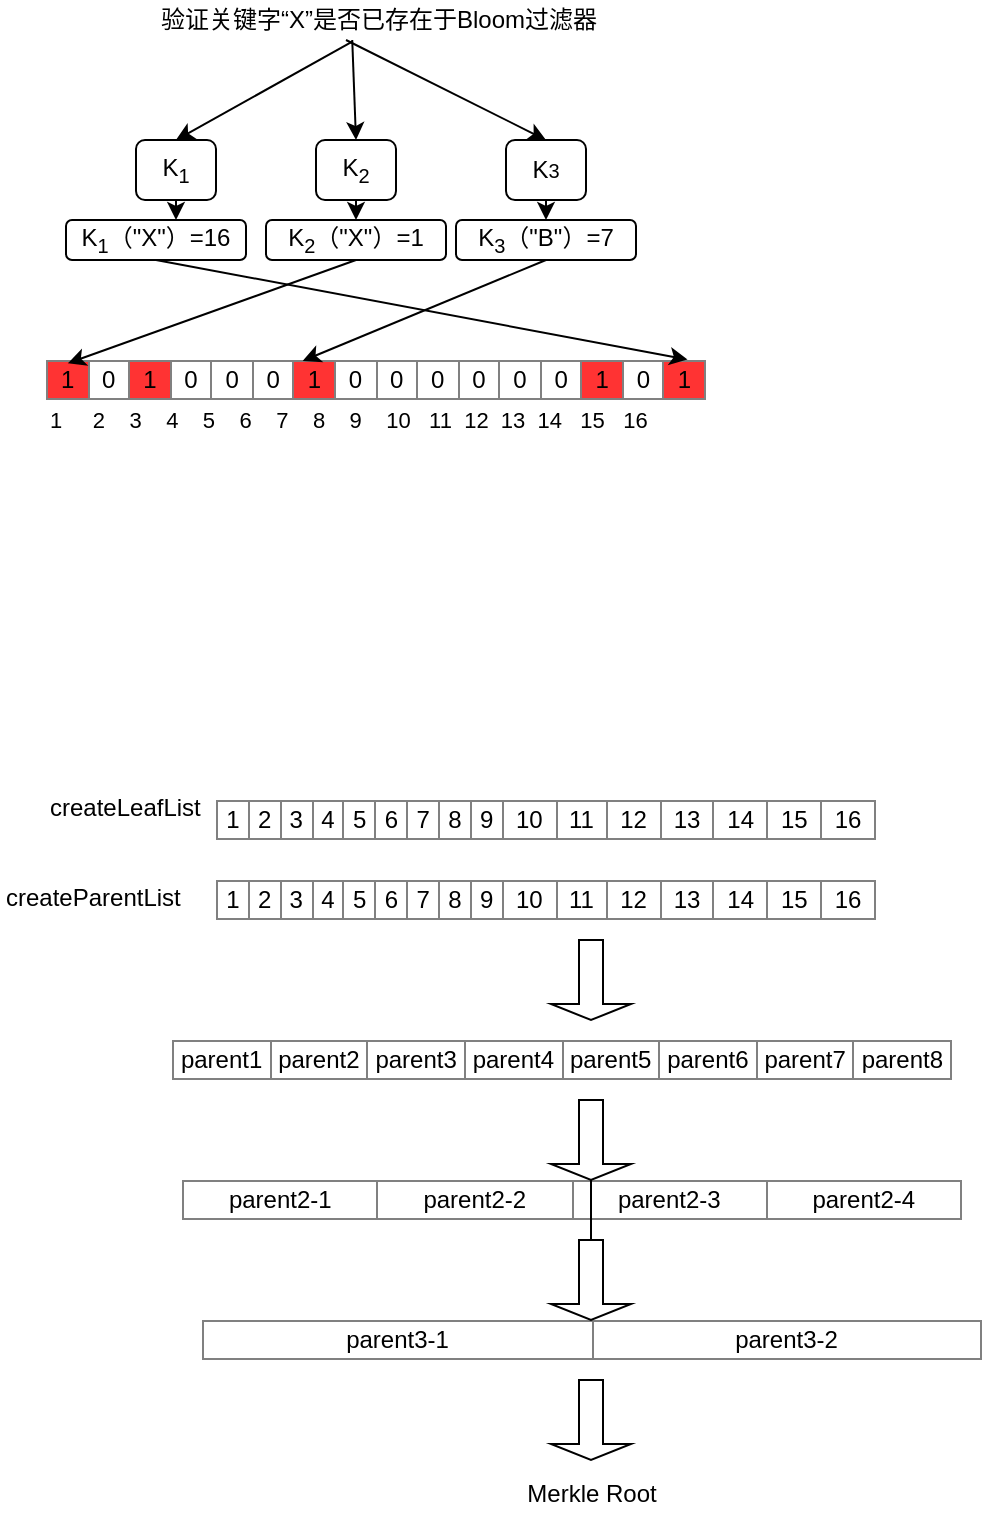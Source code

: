 <mxfile version="12.9.5" type="device"><diagram id="aqWEFmsy5t3PyYe7H9Dv" name="第 1 页"><mxGraphModel dx="813" dy="483" grid="1" gridSize="10" guides="1" tooltips="1" connect="1" arrows="1" fold="1" page="1" pageScale="1" pageWidth="827" pageHeight="1169" math="0" shadow="0"><root><mxCell id="0"/><mxCell id="1" parent="0"/><mxCell id="mAGWMeHg1Z2LjXgzY8_0-13" value="&lt;table border=&quot;1&quot; width=&quot;100%&quot; style=&quot;width: 100% ; height: 100% ; border-collapse: collapse&quot; align=&quot;left&quot;&gt;&lt;tbody&gt;&lt;tr&gt;&lt;td style=&quot;background-color: rgb(255 , 51 , 51)&quot;&gt;1&lt;/td&gt;&lt;td&gt;0&lt;/td&gt;&lt;td style=&quot;background-color: rgb(255 , 51 , 51)&quot;&gt;1&lt;/td&gt;&lt;td&gt;0&lt;/td&gt;&lt;td&gt;0&lt;/td&gt;&lt;td&gt;0&lt;/td&gt;&lt;td style=&quot;background-color: rgb(255 , 51 , 51)&quot;&gt;1&lt;/td&gt;&lt;td&gt;0&lt;/td&gt;&lt;td&gt;0&lt;/td&gt;&lt;td&gt;0&lt;/td&gt;&lt;td&gt;0&lt;/td&gt;&lt;td align=&quot;center&quot;&gt;0&lt;/td&gt;&lt;td align=&quot;center&quot;&gt;0&lt;/td&gt;&lt;td style=&quot;background-color: rgb(255 , 51 , 51)&quot;&gt;1&lt;/td&gt;&lt;td&gt;0&lt;/td&gt;&lt;td style=&quot;background-color: rgb(255 , 51 , 51)&quot;&gt;1&lt;/td&gt;&lt;/tr&gt;&lt;/tbody&gt;&lt;/table&gt;" style="text;html=1;strokeColor=none;fillColor=none;overflow=fill;align=center;" parent="1" vertex="1"><mxGeometry x="100" y="260" width="330" height="20" as="geometry"/></mxCell><mxCell id="mAGWMeHg1Z2LjXgzY8_0-18" value="&lt;font style=&quot;font-size: 11px&quot;&gt;1&amp;nbsp; &amp;nbsp; &amp;nbsp;2&amp;nbsp; &amp;nbsp; 3&amp;nbsp; &amp;nbsp; 4&amp;nbsp; &amp;nbsp; 5&amp;nbsp; &amp;nbsp; 6&amp;nbsp; &amp;nbsp; 7&amp;nbsp; &amp;nbsp; 8&amp;nbsp; &amp;nbsp; 9&amp;nbsp; &amp;nbsp; 10&amp;nbsp; &amp;nbsp;11&amp;nbsp; 12&amp;nbsp; 13&amp;nbsp; 14&amp;nbsp; &amp;nbsp;15&amp;nbsp; &amp;nbsp;16&lt;/font&gt;" style="text;html=1;strokeColor=none;fillColor=none;align=left;verticalAlign=middle;whiteSpace=wrap;rounded=0;glass=0;" parent="1" vertex="1"><mxGeometry x="100" y="280" width="350" height="20" as="geometry"/></mxCell><mxCell id="mAGWMeHg1Z2LjXgzY8_0-19" value="K&lt;sub&gt;1&lt;/sub&gt;" style="rounded=1;whiteSpace=wrap;html=1;glass=0;strokeColor=#000000;fillColor=none;gradientColor=none;" parent="1" vertex="1"><mxGeometry x="145" y="150" width="40" height="30" as="geometry"/></mxCell><mxCell id="mAGWMeHg1Z2LjXgzY8_0-20" value="K&lt;sub&gt;2&lt;/sub&gt;" style="rounded=1;whiteSpace=wrap;html=1;glass=0;strokeColor=#000000;fillColor=none;gradientColor=none;" parent="1" vertex="1"><mxGeometry x="235" y="150" width="40" height="30" as="geometry"/></mxCell><mxCell id="mAGWMeHg1Z2LjXgzY8_0-21" value="K&lt;span style=&quot;font-size: 10px&quot;&gt;3&lt;/span&gt;" style="rounded=1;whiteSpace=wrap;html=1;glass=0;strokeColor=#000000;fillColor=none;gradientColor=none;" parent="1" vertex="1"><mxGeometry x="330" y="150" width="40" height="30" as="geometry"/></mxCell><mxCell id="mAGWMeHg1Z2LjXgzY8_0-22" value="验证关键字“X”是否已存在于Bloom过滤器" style="text;html=1;align=center;verticalAlign=middle;resizable=0;points=[];autosize=1;" parent="1" vertex="1"><mxGeometry x="151" y="80" width="230" height="20" as="geometry"/></mxCell><mxCell id="mAGWMeHg1Z2LjXgzY8_0-25" value="" style="endArrow=classic;html=1;exitX=0.444;exitY=1.042;exitDx=0;exitDy=0;exitPerimeter=0;entryX=0.5;entryY=0;entryDx=0;entryDy=0;" parent="1" source="mAGWMeHg1Z2LjXgzY8_0-22" target="mAGWMeHg1Z2LjXgzY8_0-19" edge="1"><mxGeometry width="50" height="50" relative="1" as="geometry"><mxPoint x="400" y="220" as="sourcePoint"/><mxPoint x="450" y="170" as="targetPoint"/></mxGeometry></mxCell><mxCell id="mAGWMeHg1Z2LjXgzY8_0-26" value="" style="endArrow=classic;html=1;entryX=0.5;entryY=0;entryDx=0;entryDy=0;exitX=0.444;exitY=1;exitDx=0;exitDy=0;exitPerimeter=0;" parent="1" source="mAGWMeHg1Z2LjXgzY8_0-22" target="mAGWMeHg1Z2LjXgzY8_0-20" edge="1"><mxGeometry width="50" height="50" relative="1" as="geometry"><mxPoint x="212" y="110" as="sourcePoint"/><mxPoint x="175" y="160" as="targetPoint"/></mxGeometry></mxCell><mxCell id="mAGWMeHg1Z2LjXgzY8_0-27" value="" style="endArrow=classic;html=1;entryX=0.5;entryY=0;entryDx=0;entryDy=0;" parent="1" target="mAGWMeHg1Z2LjXgzY8_0-21" edge="1"><mxGeometry width="50" height="50" relative="1" as="geometry"><mxPoint x="250" y="100" as="sourcePoint"/><mxPoint x="230" y="160" as="targetPoint"/></mxGeometry></mxCell><mxCell id="mAGWMeHg1Z2LjXgzY8_0-28" value="" style="endArrow=classic;html=1;entryX=0.972;entryY=-0.012;entryDx=0;entryDy=0;entryPerimeter=0;exitX=0.5;exitY=1;exitDx=0;exitDy=0;" parent="1" source="mAGWMeHg1Z2LjXgzY8_0-43" target="mAGWMeHg1Z2LjXgzY8_0-13" edge="1"><mxGeometry width="50" height="50" relative="1" as="geometry"><mxPoint x="170" y="200" as="sourcePoint"/><mxPoint x="110" y="250" as="targetPoint"/></mxGeometry></mxCell><mxCell id="mAGWMeHg1Z2LjXgzY8_0-35" value="" style="endArrow=classic;html=1;entryX=0.033;entryY=0.083;entryDx=0;entryDy=0;entryPerimeter=0;exitX=0.5;exitY=1;exitDx=0;exitDy=0;" parent="1" source="mAGWMeHg1Z2LjXgzY8_0-45" target="mAGWMeHg1Z2LjXgzY8_0-13" edge="1"><mxGeometry width="50" height="50" relative="1" as="geometry"><mxPoint x="220" y="180" as="sourcePoint"/><mxPoint x="170.87" y="260.84" as="targetPoint"/></mxGeometry></mxCell><mxCell id="mAGWMeHg1Z2LjXgzY8_0-37" value="" style="endArrow=classic;html=1;entryX=0.389;entryY=0.022;entryDx=0;entryDy=0;entryPerimeter=0;exitX=0.5;exitY=1;exitDx=0;exitDy=0;" parent="1" source="mAGWMeHg1Z2LjXgzY8_0-48" target="mAGWMeHg1Z2LjXgzY8_0-13" edge="1"><mxGeometry width="50" height="50" relative="1" as="geometry"><mxPoint x="290" y="190" as="sourcePoint"/><mxPoint x="157.94" y="281.66" as="targetPoint"/></mxGeometry></mxCell><mxCell id="mAGWMeHg1Z2LjXgzY8_0-42" value="" style="endArrow=classic;html=1;exitX=0.5;exitY=1;exitDx=0;exitDy=0;" parent="1" source="mAGWMeHg1Z2LjXgzY8_0-19" edge="1"><mxGeometry width="50" height="50" relative="1" as="geometry"><mxPoint x="420" y="170" as="sourcePoint"/><mxPoint x="165" y="190" as="targetPoint"/></mxGeometry></mxCell><mxCell id="mAGWMeHg1Z2LjXgzY8_0-43" value="K&lt;sub&gt;1&lt;/sub&gt;（&quot;X&quot;）=16" style="rounded=1;whiteSpace=wrap;html=1;glass=0;strokeColor=#000000;fillColor=none;gradientColor=none;" parent="1" vertex="1"><mxGeometry x="110" y="190" width="90" height="20" as="geometry"/></mxCell><mxCell id="mAGWMeHg1Z2LjXgzY8_0-45" value="K&lt;sub&gt;2&lt;/sub&gt;（&quot;X&quot;）=1" style="rounded=1;whiteSpace=wrap;html=1;glass=0;strokeColor=#000000;fillColor=none;gradientColor=none;" parent="1" vertex="1"><mxGeometry x="210" y="190" width="90" height="20" as="geometry"/></mxCell><mxCell id="mAGWMeHg1Z2LjXgzY8_0-47" value="" style="endArrow=classic;html=1;exitX=0.5;exitY=1;exitDx=0;exitDy=0;entryX=0.5;entryY=0;entryDx=0;entryDy=0;" parent="1" source="mAGWMeHg1Z2LjXgzY8_0-20" target="mAGWMeHg1Z2LjXgzY8_0-45" edge="1"><mxGeometry width="50" height="50" relative="1" as="geometry"><mxPoint x="175" y="190" as="sourcePoint"/><mxPoint x="175" y="200" as="targetPoint"/></mxGeometry></mxCell><mxCell id="mAGWMeHg1Z2LjXgzY8_0-48" value="K&lt;sub&gt;3&lt;/sub&gt;（&quot;B&quot;）=7" style="rounded=1;whiteSpace=wrap;html=1;glass=0;strokeColor=#000000;fillColor=none;gradientColor=none;" parent="1" vertex="1"><mxGeometry x="305" y="190" width="90" height="20" as="geometry"/></mxCell><mxCell id="mAGWMeHg1Z2LjXgzY8_0-50" value="" style="endArrow=classic;html=1;exitX=0.5;exitY=1;exitDx=0;exitDy=0;entryX=0.5;entryY=0;entryDx=0;entryDy=0;" parent="1" source="mAGWMeHg1Z2LjXgzY8_0-21" target="mAGWMeHg1Z2LjXgzY8_0-48" edge="1"><mxGeometry width="50" height="50" relative="1" as="geometry"><mxPoint x="270" y="190" as="sourcePoint"/><mxPoint x="270" y="200" as="targetPoint"/></mxGeometry></mxCell><mxCell id="_04AtRrv602pPKN3OV-7-3" value="&lt;table border=&quot;1&quot; width=&quot;100%&quot; style=&quot;width: 100% ; height: 100% ; border-collapse: collapse ; background-color: rgb(255 , 255 , 255)&quot; align=&quot;left&quot;&gt;&lt;tbody&gt;&lt;tr&gt;&lt;td&gt;1&lt;/td&gt;&lt;td&gt;2&lt;/td&gt;&lt;td&gt;3&lt;/td&gt;&lt;td&gt;4&lt;/td&gt;&lt;td&gt;5&lt;/td&gt;&lt;td&gt;6&lt;/td&gt;&lt;td&gt;7&lt;/td&gt;&lt;td&gt;8&lt;/td&gt;&lt;td&gt;9&lt;/td&gt;&lt;td&gt;10&lt;/td&gt;&lt;td&gt;11&lt;/td&gt;&lt;td align=&quot;center&quot;&gt;12&lt;/td&gt;&lt;td align=&quot;center&quot;&gt;13&lt;/td&gt;&lt;td&gt;14&lt;/td&gt;&lt;td&gt;15&lt;/td&gt;&lt;td&gt;16&lt;/td&gt;&lt;/tr&gt;&lt;/tbody&gt;&lt;/table&gt;" style="text;html=1;strokeColor=none;fillColor=none;overflow=fill;align=center;" vertex="1" parent="1"><mxGeometry x="185" y="480" width="330" height="20" as="geometry"/></mxCell><mxCell id="_04AtRrv602pPKN3OV-7-4" value="createLeafList" style="text;html=1;" vertex="1" parent="1"><mxGeometry x="100" y="470" width="100" height="30" as="geometry"/></mxCell><mxCell id="_04AtRrv602pPKN3OV-7-5" value="createParentList" style="text;html=1;" vertex="1" parent="1"><mxGeometry x="77.5" y="515" width="100" height="30" as="geometry"/></mxCell><mxCell id="_04AtRrv602pPKN3OV-7-28" value="&lt;table border=&quot;1&quot; width=&quot;100%&quot; style=&quot;width: 100% ; height: 100% ; border-collapse: collapse ; background-color: rgb(255 , 255 , 255)&quot; align=&quot;left&quot;&gt;&lt;tbody&gt;&lt;tr&gt;&lt;td&gt;parent1&lt;/td&gt;&lt;td&gt;parent2&lt;br&gt;&lt;/td&gt;&lt;td&gt;parent3&lt;br&gt;&lt;/td&gt;&lt;td&gt;parent4&lt;br&gt;&lt;/td&gt;&lt;td&gt;parent5&lt;br&gt;&lt;/td&gt;&lt;td&gt;parent6&lt;br&gt;&lt;/td&gt;&lt;td&gt;parent7&lt;br&gt;&lt;/td&gt;&lt;td&gt;parent8&lt;br&gt;&lt;/td&gt;&lt;/tr&gt;&lt;/tbody&gt;&lt;/table&gt;" style="text;html=1;strokeColor=none;fillColor=none;overflow=fill;align=center;" vertex="1" parent="1"><mxGeometry x="162.5" y="600" width="390" height="20" as="geometry"/></mxCell><mxCell id="_04AtRrv602pPKN3OV-7-29" value="" style="shape=singleArrow;direction=south;whiteSpace=wrap;html=1;" vertex="1" parent="1"><mxGeometry x="352.5" y="550" width="40" height="40" as="geometry"/></mxCell><mxCell id="_04AtRrv602pPKN3OV-7-33" value="&lt;table border=&quot;1&quot; width=&quot;100%&quot; style=&quot;width: 100% ; height: 100% ; border-collapse: collapse ; background-color: rgb(255 , 255 , 255)&quot; align=&quot;left&quot;&gt;&lt;tbody&gt;&lt;tr&gt;&lt;td&gt;parent2-1&lt;/td&gt;&lt;td&gt;parent2-2&lt;br&gt;&lt;/td&gt;&lt;td&gt;parent2-3&lt;br&gt;&lt;/td&gt;&lt;td&gt;parent2-4&lt;br&gt;&lt;/td&gt;&lt;/tr&gt;&lt;/tbody&gt;&lt;/table&gt;" style="text;html=1;strokeColor=none;fillColor=none;overflow=fill;align=center;" vertex="1" parent="1"><mxGeometry x="167.5" y="670" width="390" height="20" as="geometry"/></mxCell><mxCell id="_04AtRrv602pPKN3OV-7-41" value="" style="edgeStyle=orthogonalEdgeStyle;rounded=0;orthogonalLoop=1;jettySize=auto;html=1;" edge="1" parent="1" source="_04AtRrv602pPKN3OV-7-34" target="_04AtRrv602pPKN3OV-7-36"><mxGeometry relative="1" as="geometry"/></mxCell><mxCell id="_04AtRrv602pPKN3OV-7-34" value="" style="shape=singleArrow;direction=south;whiteSpace=wrap;html=1;" vertex="1" parent="1"><mxGeometry x="352.5" y="630" width="40" height="40" as="geometry"/></mxCell><mxCell id="_04AtRrv602pPKN3OV-7-36" value="&lt;table border=&quot;1&quot; width=&quot;100%&quot; style=&quot;width: 100% ; height: 100% ; border-collapse: collapse ; background-color: rgb(255 , 255 , 255)&quot; align=&quot;left&quot;&gt;&lt;tbody&gt;&lt;tr&gt;&lt;td&gt;parent3-1&lt;/td&gt;&lt;td&gt;parent3-2&lt;br&gt;&lt;/td&gt;&lt;/tr&gt;&lt;/tbody&gt;&lt;/table&gt;" style="text;html=1;strokeColor=none;fillColor=none;overflow=fill;align=center;" vertex="1" parent="1"><mxGeometry x="177.5" y="740" width="390" height="20" as="geometry"/></mxCell><mxCell id="_04AtRrv602pPKN3OV-7-37" value="" style="shape=singleArrow;direction=south;whiteSpace=wrap;html=1;" vertex="1" parent="1"><mxGeometry x="352.5" y="700" width="40" height="40" as="geometry"/></mxCell><mxCell id="_04AtRrv602pPKN3OV-7-38" value="&lt;span style=&quot;background-color: rgb(255 , 255 , 255)&quot;&gt;Merkle Root&lt;/span&gt;" style="text;html=1;strokeColor=none;fillColor=none;overflow=fill;align=center;" vertex="1" parent="1"><mxGeometry x="332.5" y="820" width="80" height="20" as="geometry"/></mxCell><mxCell id="_04AtRrv602pPKN3OV-7-39" value="" style="shape=singleArrow;direction=south;whiteSpace=wrap;html=1;" vertex="1" parent="1"><mxGeometry x="352.5" y="770" width="40" height="40" as="geometry"/></mxCell><mxCell id="_04AtRrv602pPKN3OV-7-40" value="&lt;table border=&quot;1&quot; width=&quot;100%&quot; style=&quot;width: 100% ; height: 100% ; border-collapse: collapse ; background-color: rgb(255 , 255 , 255)&quot; align=&quot;left&quot;&gt;&lt;tbody&gt;&lt;tr&gt;&lt;td&gt;1&lt;/td&gt;&lt;td&gt;2&lt;/td&gt;&lt;td&gt;3&lt;/td&gt;&lt;td&gt;4&lt;/td&gt;&lt;td&gt;5&lt;/td&gt;&lt;td&gt;6&lt;/td&gt;&lt;td&gt;7&lt;/td&gt;&lt;td&gt;8&lt;/td&gt;&lt;td&gt;9&lt;/td&gt;&lt;td&gt;10&lt;/td&gt;&lt;td&gt;11&lt;/td&gt;&lt;td align=&quot;center&quot;&gt;12&lt;/td&gt;&lt;td align=&quot;center&quot;&gt;13&lt;/td&gt;&lt;td&gt;14&lt;/td&gt;&lt;td&gt;15&lt;/td&gt;&lt;td&gt;16&lt;/td&gt;&lt;/tr&gt;&lt;/tbody&gt;&lt;/table&gt;" style="text;html=1;strokeColor=none;fillColor=none;overflow=fill;align=center;" vertex="1" parent="1"><mxGeometry x="185" y="520" width="330" height="20" as="geometry"/></mxCell></root></mxGraphModel></diagram></mxfile>